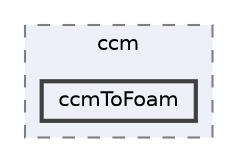 digraph "applications/utilities/mesh/conversion/ccm/ccmToFoam"
{
 // LATEX_PDF_SIZE
  bgcolor="transparent";
  edge [fontname=Helvetica,fontsize=10,labelfontname=Helvetica,labelfontsize=10];
  node [fontname=Helvetica,fontsize=10,shape=box,height=0.2,width=0.4];
  compound=true
  subgraph clusterdir_4a9dfa6633589fadd8503344b69288e7 {
    graph [ bgcolor="#edf0f7", pencolor="grey50", label="ccm", fontname=Helvetica,fontsize=10 style="filled,dashed", URL="dir_4a9dfa6633589fadd8503344b69288e7.html",tooltip=""]
  dir_593367381191fea95e621c85f8e9b5f3 [label="ccmToFoam", fillcolor="#edf0f7", color="grey25", style="filled,bold", URL="dir_593367381191fea95e621c85f8e9b5f3.html",tooltip=""];
  }
}
